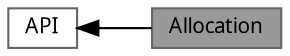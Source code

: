 digraph "Allocation"
{
 // INTERACTIVE_SVG=YES
 // LATEX_PDF_SIZE
  bgcolor="transparent";
  edge [fontname=Mononoki,fontsize=10,labelfontname=Mononoki,labelfontsize=10];
  node [fontname=Mononoki,fontsize=10,shape=box,height=0.2,width=0.4];
  rankdir=LR;
  Node1 [id="Node000001",label="Allocation",height=0.2,width=0.4,color="gray40", fillcolor="grey60", style="filled", fontcolor="black",tooltip="Allocator functions."];
  Node2 [id="Node000002",label="API",height=0.2,width=0.4,color="grey40", fillcolor="white", style="filled",URL="$group__Vector.html",tooltip="Main vectors methods."];
  Node2->Node1 [shape=plaintext, dir="back", style="solid"];
}
